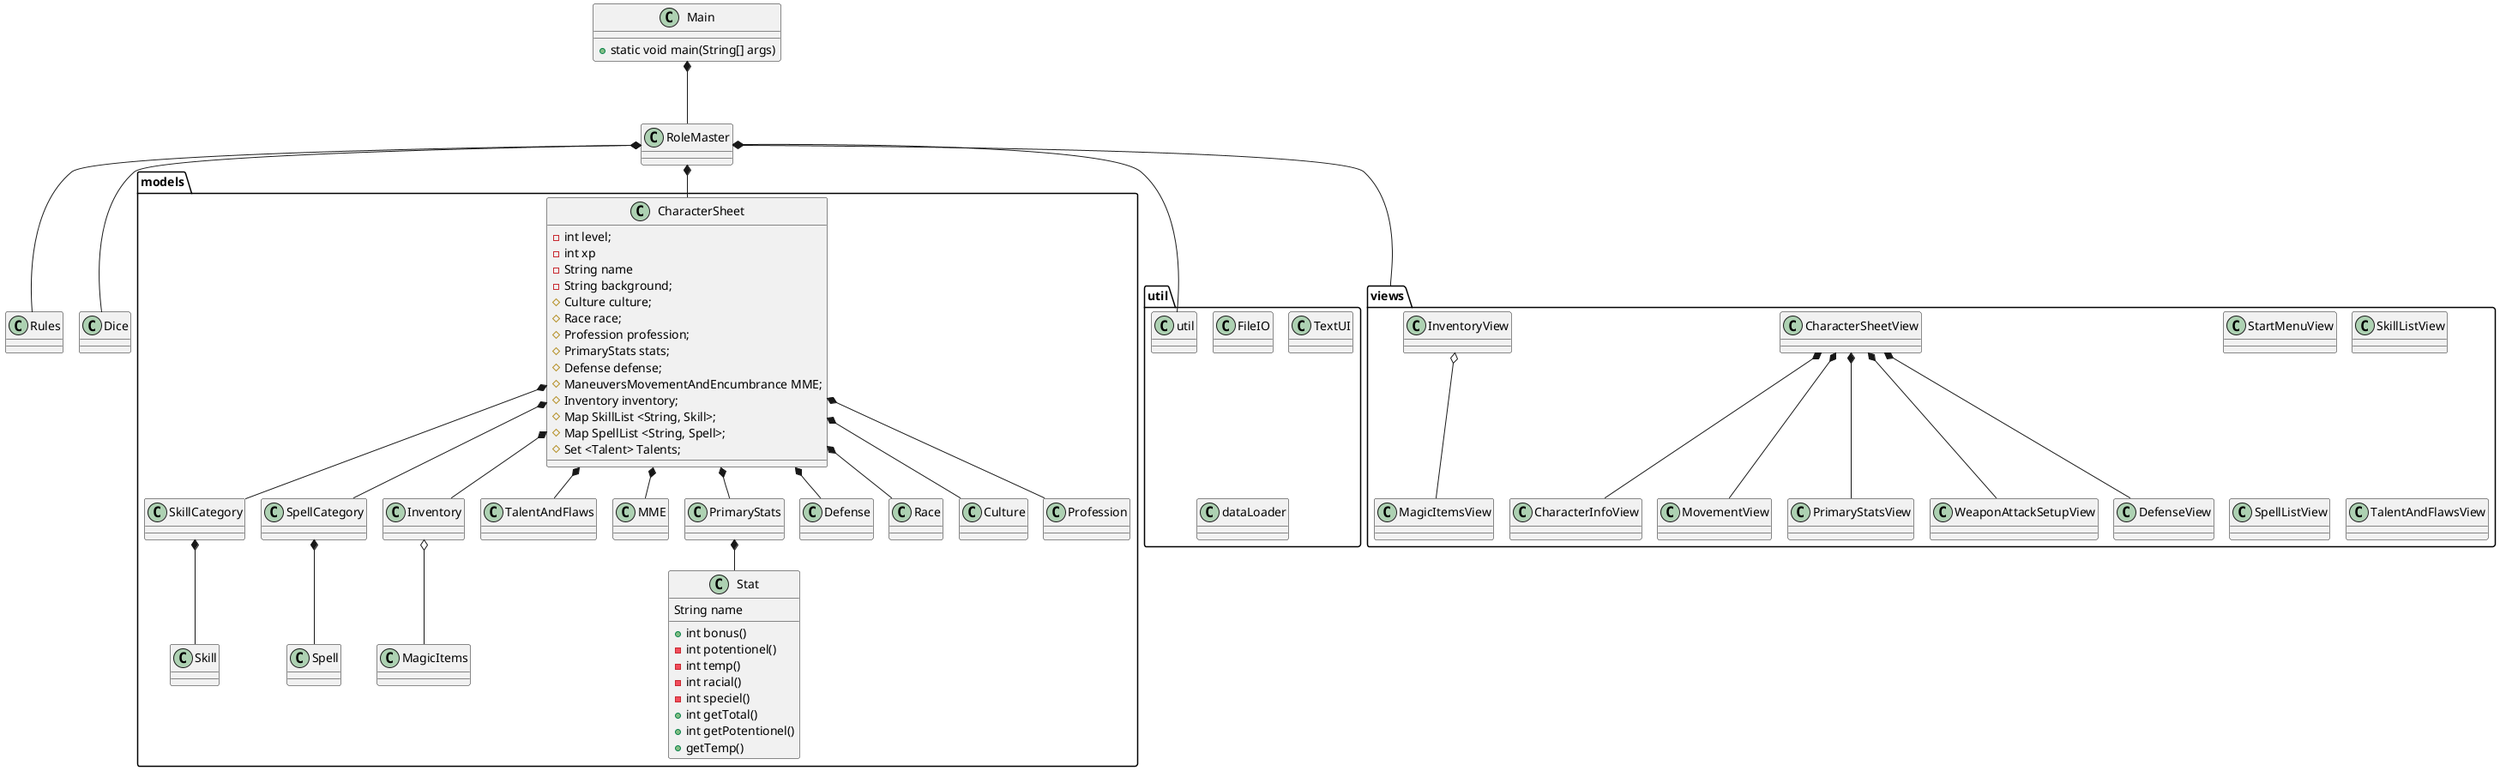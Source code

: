 @startuml
'https://plantuml.com/class-diagram
!pragma layout smetana


Class Main{
+static void main(String[] args)
}


Class RoleMaster{}

Class Rules{}
Class Dice{}

package views{
Class StartMenuView{}
Class CharacterSheetView{}
Class CharacterInfoView{}
Class SkillListView{}
Class SpellListView{}
Class InventoryView{}
Class TalentAndFlawsView{}
Class MovementView{}
Class PrimaryStatsView{}
Class WeaponAttackSetupView{}
Class DefenseView{}
Class MagicItemsView{}
}
CharacterSheetView *-- CharacterInfoView
CharacterSheetView *-- PrimaryStatsView
CharacterSheetView *-- MovementView
CharacterSheetView *-- WeaponAttackSetupView
CharacterSheetView *-- DefenseView
InventoryView o-- MagicItemsView

package models{
Class CharacterSheet{
- int level;
- int xp
- String name
- String background;
# Culture culture;
# Race race;
# Profession profession;
# PrimaryStats stats;
# Defense defense;
# ManeuversMovementAndEncumbrance MME;
# Inventory inventory;
# Map SkillList <String, Skill>;
# Map SpellList <String, Spell>;
# Set <Talent> Talents;
}

Class Skill{}
Class SkillCategory{}
Class Spell{}
Class SpellCategory{}
Class Inventory{}
Class TalentAndFlaws{}
Class MME{}
Class PrimaryStats{}
Class Defense{}
Class MagicItems{}
Class Race{}
Class Culture{}
Class Profession{}
Class Stat{
String name
+ int bonus()
- int potentionel()
- int temp()
- int racial()
- int speciel()
+ int getTotal()
+ int getPotentionel()
+ getTemp()
}
}

CharacterSheet *-- PrimaryStats
CharacterSheet *-- MME
CharacterSheet *-- Defense
Inventory o-- MagicItems
CharacterSheet *-- TalentAndFlaws
CharacterSheet *-- SkillCategory
SkillCategory *-- Skill
CharacterSheet *-- SpellCategory
SpellCategory *-- Spell
CharacterSheet *-- Inventory
CharacterSheet *-- Race
CharacterSheet *-- Culture
CharacterSheet *-- Profession
PrimaryStats *-- Stat


package util {
    Class FileIO{}
    Class TextUI{}
    Class dataLoader{}

Main *--- RoleMaster
RoleMaster *-- CharacterSheet
RoleMaster *-- views
RoleMaster *-- Dice
RoleMaster *-- util
RoleMaster *-- Rules
@enduml

implements ..|>
extends <|-- (is-a)
composition *-- (must-have)
Aggregation o-- (can-have)
Associering <--